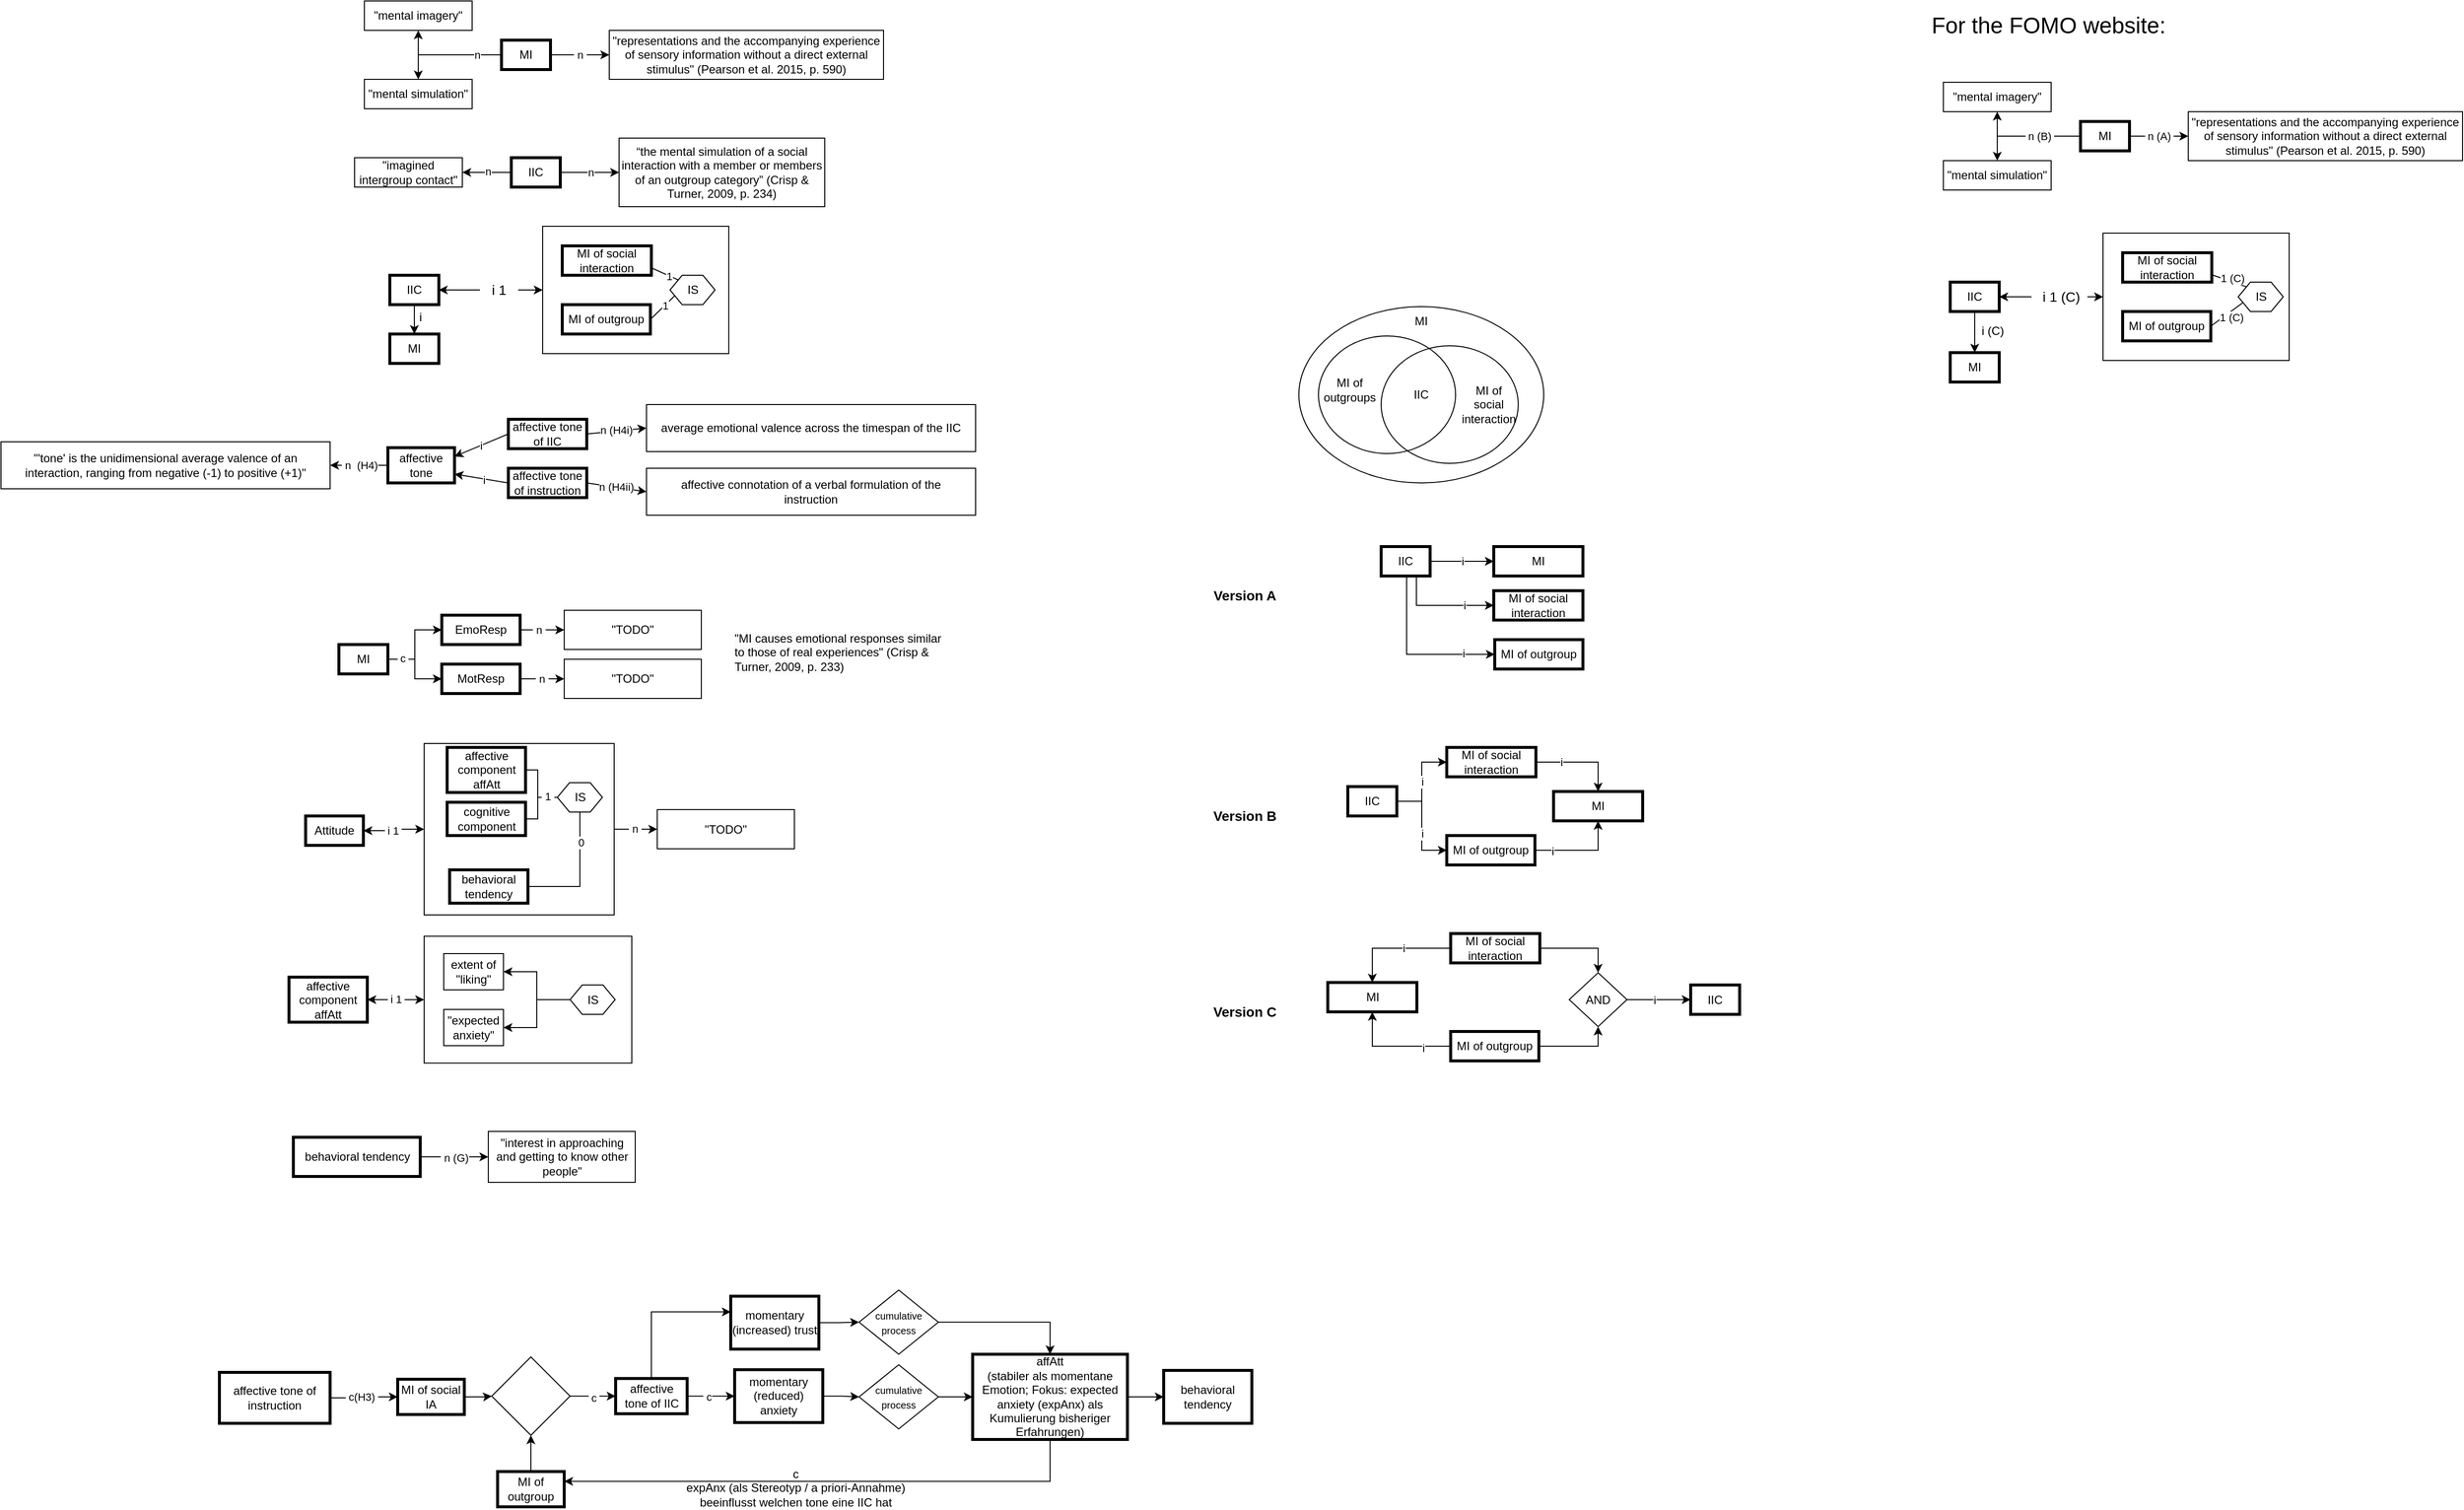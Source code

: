 <mxfile version="22.1.18" type="device">
  <diagram name="Seite-1" id="5yZLBT5A5RAoVS_Xg-lV">
    <mxGraphModel dx="1527" dy="442" grid="0" gridSize="10" guides="1" tooltips="1" connect="1" arrows="1" fold="1" page="1" pageScale="1" pageWidth="827" pageHeight="1169" math="0" shadow="0">
      <root>
        <mxCell id="0" />
        <mxCell id="1" parent="0" />
        <mxCell id="U7w9YXxzY0TWjTic5yac-33" style="edgeStyle=orthogonalEdgeStyle;rounded=0;orthogonalLoop=1;jettySize=auto;html=1;startArrow=classic;startFill=1;" parent="1" source="U7w9YXxzY0TWjTic5yac-24" target="U7w9YXxzY0TWjTic5yac-34" edge="1">
          <mxGeometry relative="1" as="geometry">
            <mxPoint x="100" y="883.0" as="targetPoint" />
          </mxGeometry>
        </mxCell>
        <mxCell id="U7w9YXxzY0TWjTic5yac-36" value="&amp;nbsp;i 1&amp;nbsp;" style="edgeLabel;html=1;align=center;verticalAlign=middle;resizable=0;points=[];" parent="U7w9YXxzY0TWjTic5yac-33" vertex="1" connectable="0">
          <mxGeometry x="0.002" y="-1" relative="1" as="geometry">
            <mxPoint as="offset" />
          </mxGeometry>
        </mxCell>
        <mxCell id="U7w9YXxzY0TWjTic5yac-37" style="edgeStyle=orthogonalEdgeStyle;rounded=0;orthogonalLoop=1;jettySize=auto;html=1;" parent="1" source="U7w9YXxzY0TWjTic5yac-24" target="U7w9YXxzY0TWjTic5yac-21" edge="1">
          <mxGeometry relative="1" as="geometry" />
        </mxCell>
        <mxCell id="U7w9YXxzY0TWjTic5yac-38" value="&amp;nbsp;n&amp;nbsp;" style="edgeLabel;html=1;align=center;verticalAlign=middle;resizable=0;points=[];" parent="U7w9YXxzY0TWjTic5yac-37" vertex="1" connectable="0">
          <mxGeometry x="-0.078" y="1" relative="1" as="geometry">
            <mxPoint as="offset" />
          </mxGeometry>
        </mxCell>
        <mxCell id="U7w9YXxzY0TWjTic5yac-24" value="" style="rounded=0;whiteSpace=wrap;html=1;" parent="1" vertex="1">
          <mxGeometry x="157" y="796" width="194" height="175" as="geometry" />
        </mxCell>
        <mxCell id="WUrqiauPszfEcTlT8KK8-7" value="" style="rounded=0;whiteSpace=wrap;html=1;" parent="1" vertex="1">
          <mxGeometry x="278" y="268" width="190" height="130" as="geometry" />
        </mxCell>
        <mxCell id="HkP_gd-xjNYq4AOfFM9T-7" style="edgeStyle=orthogonalEdgeStyle;rounded=0;orthogonalLoop=1;jettySize=auto;html=1;" parent="1" source="HkP_gd-xjNYq4AOfFM9T-1" target="HkP_gd-xjNYq4AOfFM9T-5" edge="1">
          <mxGeometry relative="1" as="geometry" />
        </mxCell>
        <mxCell id="HkP_gd-xjNYq4AOfFM9T-8" style="edgeStyle=orthogonalEdgeStyle;rounded=0;orthogonalLoop=1;jettySize=auto;html=1;" parent="1" source="HkP_gd-xjNYq4AOfFM9T-1" target="HkP_gd-xjNYq4AOfFM9T-2" edge="1">
          <mxGeometry relative="1" as="geometry" />
        </mxCell>
        <mxCell id="HkP_gd-xjNYq4AOfFM9T-9" value="n" style="edgeLabel;html=1;align=center;verticalAlign=middle;resizable=0;points=[];" parent="HkP_gd-xjNYq4AOfFM9T-8" vertex="1" connectable="0">
          <mxGeometry x="-0.545" relative="1" as="geometry">
            <mxPoint as="offset" />
          </mxGeometry>
        </mxCell>
        <mxCell id="b0rjAcDf9z5aJyuMgeFr-4" style="edgeStyle=orthogonalEdgeStyle;rounded=0;orthogonalLoop=1;jettySize=auto;html=1;" parent="1" source="HkP_gd-xjNYq4AOfFM9T-1" target="HkP_gd-xjNYq4AOfFM9T-10" edge="1">
          <mxGeometry relative="1" as="geometry" />
        </mxCell>
        <mxCell id="b0rjAcDf9z5aJyuMgeFr-5" value="&amp;nbsp;n&amp;nbsp;" style="edgeLabel;html=1;align=center;verticalAlign=middle;resizable=0;points=[];" parent="b0rjAcDf9z5aJyuMgeFr-4" vertex="1" connectable="0">
          <mxGeometry x="-0.001" relative="1" as="geometry">
            <mxPoint as="offset" />
          </mxGeometry>
        </mxCell>
        <mxCell id="HkP_gd-xjNYq4AOfFM9T-1" value="MI" style="rounded=0;whiteSpace=wrap;html=1;strokeWidth=3;" parent="1" vertex="1">
          <mxGeometry x="236" y="78" width="50" height="30" as="geometry" />
        </mxCell>
        <mxCell id="HkP_gd-xjNYq4AOfFM9T-2" value="&quot;mental imagery&quot;" style="rounded=0;whiteSpace=wrap;html=1;" parent="1" vertex="1">
          <mxGeometry x="96" y="38" width="110" height="30" as="geometry" />
        </mxCell>
        <mxCell id="HkP_gd-xjNYq4AOfFM9T-5" value="&quot;mental simulation&quot;" style="rounded=0;whiteSpace=wrap;html=1;" parent="1" vertex="1">
          <mxGeometry x="96" y="118" width="110" height="30" as="geometry" />
        </mxCell>
        <mxCell id="HkP_gd-xjNYq4AOfFM9T-10" value="&quot;representations and the accompanying experience of sensory information without a direct external stimulus&quot; (Pearson et al. 2015, p. 590)" style="rounded=0;whiteSpace=wrap;html=1;" parent="1" vertex="1">
          <mxGeometry x="346" y="68" width="280" height="50" as="geometry" />
        </mxCell>
        <mxCell id="HkP_gd-xjNYq4AOfFM9T-13" style="edgeStyle=orthogonalEdgeStyle;rounded=0;orthogonalLoop=1;jettySize=auto;html=1;" parent="1" source="HkP_gd-xjNYq4AOfFM9T-11" target="HkP_gd-xjNYq4AOfFM9T-12" edge="1">
          <mxGeometry relative="1" as="geometry" />
        </mxCell>
        <mxCell id="HkP_gd-xjNYq4AOfFM9T-14" value="n" style="edgeLabel;html=1;align=center;verticalAlign=middle;resizable=0;points=[];" parent="HkP_gd-xjNYq4AOfFM9T-13" vertex="1" connectable="0">
          <mxGeometry x="0.033" relative="1" as="geometry">
            <mxPoint as="offset" />
          </mxGeometry>
        </mxCell>
        <mxCell id="HkP_gd-xjNYq4AOfFM9T-16" style="edgeStyle=orthogonalEdgeStyle;rounded=0;orthogonalLoop=1;jettySize=auto;html=1;" parent="1" source="HkP_gd-xjNYq4AOfFM9T-11" target="HkP_gd-xjNYq4AOfFM9T-15" edge="1">
          <mxGeometry relative="1" as="geometry" />
        </mxCell>
        <mxCell id="HkP_gd-xjNYq4AOfFM9T-17" value="n" style="edgeLabel;html=1;align=center;verticalAlign=middle;resizable=0;points=[];" parent="HkP_gd-xjNYq4AOfFM9T-16" vertex="1" connectable="0">
          <mxGeometry x="-0.05" y="-1" relative="1" as="geometry">
            <mxPoint as="offset" />
          </mxGeometry>
        </mxCell>
        <mxCell id="HkP_gd-xjNYq4AOfFM9T-11" value="IIC" style="rounded=0;whiteSpace=wrap;html=1;strokeWidth=3;" parent="1" vertex="1">
          <mxGeometry x="246" y="198" width="50" height="30" as="geometry" />
        </mxCell>
        <mxCell id="HkP_gd-xjNYq4AOfFM9T-12" value="“the mental simulation of a social interaction with a member or members of an outgroup category” (Crisp &amp;amp; Turner, 2009, p. 234)" style="rounded=0;whiteSpace=wrap;html=1;" parent="1" vertex="1">
          <mxGeometry x="356" y="178" width="210" height="70" as="geometry" />
        </mxCell>
        <mxCell id="HkP_gd-xjNYq4AOfFM9T-15" value="&quot;imagined intergroup contact&quot;" style="rounded=0;whiteSpace=wrap;html=1;" parent="1" vertex="1">
          <mxGeometry x="86" y="198" width="110" height="30" as="geometry" />
        </mxCell>
        <mxCell id="HkP_gd-xjNYq4AOfFM9T-21" value="" style="ellipse;whiteSpace=wrap;html=1;" parent="1" vertex="1">
          <mxGeometry x="1050" y="350" width="250" height="180" as="geometry" />
        </mxCell>
        <mxCell id="HkP_gd-xjNYq4AOfFM9T-22" value="" style="ellipse;whiteSpace=wrap;html=1;fillColor=none;" parent="1" vertex="1">
          <mxGeometry x="1070" y="380" width="140" height="120" as="geometry" />
        </mxCell>
        <mxCell id="HkP_gd-xjNYq4AOfFM9T-23" value="" style="ellipse;whiteSpace=wrap;html=1;fillColor=none;" parent="1" vertex="1">
          <mxGeometry x="1134" y="390" width="140" height="120" as="geometry" />
        </mxCell>
        <mxCell id="HkP_gd-xjNYq4AOfFM9T-24" value="MI" style="text;html=1;strokeColor=none;fillColor=none;align=center;verticalAlign=middle;whiteSpace=wrap;rounded=0;" parent="1" vertex="1">
          <mxGeometry x="1145" y="350" width="60" height="30" as="geometry" />
        </mxCell>
        <mxCell id="HkP_gd-xjNYq4AOfFM9T-25" value="MI of social interaction" style="text;html=1;strokeColor=none;fillColor=none;align=center;verticalAlign=middle;whiteSpace=wrap;rounded=0;" parent="1" vertex="1">
          <mxGeometry x="1214" y="435" width="60" height="30" as="geometry" />
        </mxCell>
        <mxCell id="HkP_gd-xjNYq4AOfFM9T-26" value="MI of outgroups" style="text;html=1;strokeColor=none;fillColor=none;align=center;verticalAlign=middle;whiteSpace=wrap;rounded=0;" parent="1" vertex="1">
          <mxGeometry x="1070" y="420" width="64" height="30" as="geometry" />
        </mxCell>
        <mxCell id="HkP_gd-xjNYq4AOfFM9T-27" value="IIC" style="text;html=1;strokeColor=none;fillColor=none;align=center;verticalAlign=middle;whiteSpace=wrap;rounded=0;" parent="1" vertex="1">
          <mxGeometry x="1145" y="425" width="60" height="30" as="geometry" />
        </mxCell>
        <mxCell id="HkP_gd-xjNYq4AOfFM9T-28" value="MI" style="rounded=0;whiteSpace=wrap;html=1;strokeWidth=3;" parent="1" vertex="1">
          <mxGeometry x="1249" y="595" width="91" height="30" as="geometry" />
        </mxCell>
        <mxCell id="HkP_gd-xjNYq4AOfFM9T-30" value="i" style="edgeStyle=orthogonalEdgeStyle;rounded=0;orthogonalLoop=1;jettySize=auto;html=1;" parent="1" source="HkP_gd-xjNYq4AOfFM9T-29" target="HkP_gd-xjNYq4AOfFM9T-28" edge="1">
          <mxGeometry relative="1" as="geometry" />
        </mxCell>
        <mxCell id="HkP_gd-xjNYq4AOfFM9T-33" style="edgeStyle=orthogonalEdgeStyle;rounded=0;orthogonalLoop=1;jettySize=auto;html=1;entryX=0;entryY=0.5;entryDx=0;entryDy=0;" parent="1" source="HkP_gd-xjNYq4AOfFM9T-29" target="HkP_gd-xjNYq4AOfFM9T-31" edge="1">
          <mxGeometry relative="1" as="geometry">
            <Array as="points">
              <mxPoint x="1170" y="655" />
            </Array>
          </mxGeometry>
        </mxCell>
        <mxCell id="HkP_gd-xjNYq4AOfFM9T-35" value="i" style="edgeLabel;html=1;align=center;verticalAlign=middle;resizable=0;points=[];" parent="HkP_gd-xjNYq4AOfFM9T-33" vertex="1" connectable="0">
          <mxGeometry x="0.45" relative="1" as="geometry">
            <mxPoint as="offset" />
          </mxGeometry>
        </mxCell>
        <mxCell id="HkP_gd-xjNYq4AOfFM9T-34" style="edgeStyle=orthogonalEdgeStyle;rounded=0;orthogonalLoop=1;jettySize=auto;html=1;entryX=0;entryY=0.5;entryDx=0;entryDy=0;" parent="1" source="HkP_gd-xjNYq4AOfFM9T-29" target="HkP_gd-xjNYq4AOfFM9T-32" edge="1">
          <mxGeometry relative="1" as="geometry">
            <Array as="points">
              <mxPoint x="1160" y="705" />
            </Array>
          </mxGeometry>
        </mxCell>
        <mxCell id="HkP_gd-xjNYq4AOfFM9T-36" value="i" style="edgeLabel;html=1;align=center;verticalAlign=middle;resizable=0;points=[];" parent="HkP_gd-xjNYq4AOfFM9T-34" vertex="1" connectable="0">
          <mxGeometry x="0.624" y="1" relative="1" as="geometry">
            <mxPoint as="offset" />
          </mxGeometry>
        </mxCell>
        <mxCell id="HkP_gd-xjNYq4AOfFM9T-29" value="IIC" style="rounded=0;whiteSpace=wrap;html=1;strokeWidth=3;" parent="1" vertex="1">
          <mxGeometry x="1134" y="595" width="50" height="30" as="geometry" />
        </mxCell>
        <mxCell id="HkP_gd-xjNYq4AOfFM9T-31" value="MI of social interaction" style="rounded=0;whiteSpace=wrap;html=1;strokeWidth=3;" parent="1" vertex="1">
          <mxGeometry x="1249" y="640" width="91" height="30" as="geometry" />
        </mxCell>
        <mxCell id="HkP_gd-xjNYq4AOfFM9T-32" value="MI of outgroup" style="rounded=0;whiteSpace=wrap;html=1;strokeWidth=3;" parent="1" vertex="1">
          <mxGeometry x="1250" y="690" width="90" height="30" as="geometry" />
        </mxCell>
        <mxCell id="HkP_gd-xjNYq4AOfFM9T-37" value="&lt;b&gt;&lt;font style=&quot;font-size: 14px;&quot;&gt;Version A&lt;/font&gt;&lt;/b&gt;" style="text;html=1;strokeColor=none;fillColor=none;align=center;verticalAlign=middle;whiteSpace=wrap;rounded=0;" parent="1" vertex="1">
          <mxGeometry x="950" y="630" width="90" height="30" as="geometry" />
        </mxCell>
        <mxCell id="HkP_gd-xjNYq4AOfFM9T-38" value="MI" style="rounded=0;whiteSpace=wrap;html=1;strokeWidth=3;" parent="1" vertex="1">
          <mxGeometry x="1310" y="845" width="91" height="30" as="geometry" />
        </mxCell>
        <mxCell id="HkP_gd-xjNYq4AOfFM9T-39" value="i" style="edgeStyle=orthogonalEdgeStyle;rounded=0;orthogonalLoop=1;jettySize=auto;html=1;entryX=0;entryY=0.5;entryDx=0;entryDy=0;" parent="1" source="HkP_gd-xjNYq4AOfFM9T-44" target="HkP_gd-xjNYq4AOfFM9T-45" edge="1">
          <mxGeometry relative="1" as="geometry" />
        </mxCell>
        <mxCell id="HkP_gd-xjNYq4AOfFM9T-40" style="edgeStyle=orthogonalEdgeStyle;rounded=0;orthogonalLoop=1;jettySize=auto;html=1;entryX=1;entryY=0.5;entryDx=0;entryDy=0;startArrow=classic;startFill=1;endArrow=none;endFill=0;exitX=0.5;exitY=0;exitDx=0;exitDy=0;" parent="1" source="HkP_gd-xjNYq4AOfFM9T-38" target="HkP_gd-xjNYq4AOfFM9T-45" edge="1">
          <mxGeometry relative="1" as="geometry" />
        </mxCell>
        <mxCell id="HkP_gd-xjNYq4AOfFM9T-41" value="i" style="edgeLabel;html=1;align=center;verticalAlign=middle;resizable=0;points=[];" parent="HkP_gd-xjNYq4AOfFM9T-40" vertex="1" connectable="0">
          <mxGeometry x="0.45" relative="1" as="geometry">
            <mxPoint as="offset" />
          </mxGeometry>
        </mxCell>
        <mxCell id="HkP_gd-xjNYq4AOfFM9T-42" style="edgeStyle=orthogonalEdgeStyle;rounded=0;orthogonalLoop=1;jettySize=auto;html=1;entryX=1;entryY=0.5;entryDx=0;entryDy=0;startArrow=classic;startFill=1;endArrow=none;endFill=0;exitX=0.5;exitY=1;exitDx=0;exitDy=0;" parent="1" source="HkP_gd-xjNYq4AOfFM9T-38" target="HkP_gd-xjNYq4AOfFM9T-46" edge="1">
          <mxGeometry relative="1" as="geometry" />
        </mxCell>
        <mxCell id="HkP_gd-xjNYq4AOfFM9T-43" value="i" style="edgeLabel;html=1;align=center;verticalAlign=middle;resizable=0;points=[];" parent="HkP_gd-xjNYq4AOfFM9T-42" vertex="1" connectable="0">
          <mxGeometry x="0.624" y="1" relative="1" as="geometry">
            <mxPoint as="offset" />
          </mxGeometry>
        </mxCell>
        <mxCell id="HkP_gd-xjNYq4AOfFM9T-48" style="edgeStyle=orthogonalEdgeStyle;rounded=0;orthogonalLoop=1;jettySize=auto;html=1;entryX=0;entryY=0.5;entryDx=0;entryDy=0;" parent="1" source="HkP_gd-xjNYq4AOfFM9T-44" target="HkP_gd-xjNYq4AOfFM9T-46" edge="1">
          <mxGeometry relative="1" as="geometry" />
        </mxCell>
        <mxCell id="HkP_gd-xjNYq4AOfFM9T-49" value="i" style="edgeLabel;html=1;align=center;verticalAlign=middle;resizable=0;points=[];" parent="HkP_gd-xjNYq4AOfFM9T-48" vertex="1" connectable="0">
          <mxGeometry x="0.139" relative="1" as="geometry">
            <mxPoint y="1" as="offset" />
          </mxGeometry>
        </mxCell>
        <mxCell id="HkP_gd-xjNYq4AOfFM9T-44" value="IIC" style="rounded=0;whiteSpace=wrap;html=1;strokeWidth=3;" parent="1" vertex="1">
          <mxGeometry x="1100" y="840" width="50" height="30" as="geometry" />
        </mxCell>
        <mxCell id="HkP_gd-xjNYq4AOfFM9T-45" value="MI of social interaction" style="rounded=0;whiteSpace=wrap;html=1;strokeWidth=3;" parent="1" vertex="1">
          <mxGeometry x="1201" y="800" width="91" height="30" as="geometry" />
        </mxCell>
        <mxCell id="HkP_gd-xjNYq4AOfFM9T-46" value="MI of outgroup" style="rounded=0;whiteSpace=wrap;html=1;strokeWidth=3;" parent="1" vertex="1">
          <mxGeometry x="1201" y="890" width="90" height="30" as="geometry" />
        </mxCell>
        <mxCell id="HkP_gd-xjNYq4AOfFM9T-47" value="&lt;b&gt;&lt;font style=&quot;font-size: 14px;&quot;&gt;Version B&lt;/font&gt;&lt;/b&gt;" style="text;html=1;strokeColor=none;fillColor=none;align=center;verticalAlign=middle;whiteSpace=wrap;rounded=0;" parent="1" vertex="1">
          <mxGeometry x="950" y="855" width="90" height="30" as="geometry" />
        </mxCell>
        <mxCell id="HkP_gd-xjNYq4AOfFM9T-50" value="MI" style="rounded=0;whiteSpace=wrap;html=1;strokeWidth=3;" parent="1" vertex="1">
          <mxGeometry x="1079.5" y="1040" width="91" height="30" as="geometry" />
        </mxCell>
        <mxCell id="HkP_gd-xjNYq4AOfFM9T-58" value="IIC" style="rounded=0;whiteSpace=wrap;html=1;strokeWidth=3;" parent="1" vertex="1">
          <mxGeometry x="1450" y="1042.5" width="50" height="30" as="geometry" />
        </mxCell>
        <mxCell id="HkP_gd-xjNYq4AOfFM9T-62" style="edgeStyle=orthogonalEdgeStyle;rounded=0;orthogonalLoop=1;jettySize=auto;html=1;entryX=0.5;entryY=0;entryDx=0;entryDy=0;" parent="1" source="HkP_gd-xjNYq4AOfFM9T-59" target="HkP_gd-xjNYq4AOfFM9T-50" edge="1">
          <mxGeometry relative="1" as="geometry" />
        </mxCell>
        <mxCell id="HkP_gd-xjNYq4AOfFM9T-63" value="i" style="edgeLabel;html=1;align=center;verticalAlign=middle;resizable=0;points=[];" parent="HkP_gd-xjNYq4AOfFM9T-62" vertex="1" connectable="0">
          <mxGeometry x="-0.157" relative="1" as="geometry">
            <mxPoint as="offset" />
          </mxGeometry>
        </mxCell>
        <mxCell id="HkP_gd-xjNYq4AOfFM9T-67" style="edgeStyle=orthogonalEdgeStyle;rounded=0;orthogonalLoop=1;jettySize=auto;html=1;entryX=0.5;entryY=0;entryDx=0;entryDy=0;" parent="1" source="HkP_gd-xjNYq4AOfFM9T-59" target="HkP_gd-xjNYq4AOfFM9T-66" edge="1">
          <mxGeometry relative="1" as="geometry" />
        </mxCell>
        <mxCell id="HkP_gd-xjNYq4AOfFM9T-59" value="MI of social interaction" style="rounded=0;whiteSpace=wrap;html=1;strokeWidth=3;" parent="1" vertex="1">
          <mxGeometry x="1205" y="990" width="91" height="30" as="geometry" />
        </mxCell>
        <mxCell id="HkP_gd-xjNYq4AOfFM9T-64" style="edgeStyle=orthogonalEdgeStyle;rounded=0;orthogonalLoop=1;jettySize=auto;html=1;entryX=0.5;entryY=1;entryDx=0;entryDy=0;" parent="1" source="HkP_gd-xjNYq4AOfFM9T-60" target="HkP_gd-xjNYq4AOfFM9T-50" edge="1">
          <mxGeometry relative="1" as="geometry" />
        </mxCell>
        <mxCell id="HkP_gd-xjNYq4AOfFM9T-65" value="i" style="edgeLabel;html=1;align=center;verticalAlign=middle;resizable=0;points=[];" parent="HkP_gd-xjNYq4AOfFM9T-64" vertex="1" connectable="0">
          <mxGeometry x="-0.487" y="2" relative="1" as="geometry">
            <mxPoint x="1" as="offset" />
          </mxGeometry>
        </mxCell>
        <mxCell id="HkP_gd-xjNYq4AOfFM9T-68" style="edgeStyle=orthogonalEdgeStyle;rounded=0;orthogonalLoop=1;jettySize=auto;html=1;entryX=0.5;entryY=1;entryDx=0;entryDy=0;" parent="1" source="HkP_gd-xjNYq4AOfFM9T-60" target="HkP_gd-xjNYq4AOfFM9T-66" edge="1">
          <mxGeometry relative="1" as="geometry" />
        </mxCell>
        <mxCell id="HkP_gd-xjNYq4AOfFM9T-60" value="MI of outgroup" style="rounded=0;whiteSpace=wrap;html=1;strokeWidth=3;" parent="1" vertex="1">
          <mxGeometry x="1205" y="1090" width="90" height="30" as="geometry" />
        </mxCell>
        <mxCell id="HkP_gd-xjNYq4AOfFM9T-61" value="&lt;b&gt;&lt;font style=&quot;font-size: 14px;&quot;&gt;Version C&lt;/font&gt;&lt;/b&gt;" style="text;html=1;strokeColor=none;fillColor=none;align=center;verticalAlign=middle;whiteSpace=wrap;rounded=0;" parent="1" vertex="1">
          <mxGeometry x="950" y="1055" width="90" height="30" as="geometry" />
        </mxCell>
        <mxCell id="HkP_gd-xjNYq4AOfFM9T-70" style="edgeStyle=orthogonalEdgeStyle;rounded=0;orthogonalLoop=1;jettySize=auto;html=1;entryX=0;entryY=0.5;entryDx=0;entryDy=0;" parent="1" source="HkP_gd-xjNYq4AOfFM9T-66" target="HkP_gd-xjNYq4AOfFM9T-58" edge="1">
          <mxGeometry relative="1" as="geometry" />
        </mxCell>
        <mxCell id="HkP_gd-xjNYq4AOfFM9T-71" value="i" style="edgeLabel;html=1;align=center;verticalAlign=middle;resizable=0;points=[];" parent="HkP_gd-xjNYq4AOfFM9T-70" vertex="1" connectable="0">
          <mxGeometry x="-0.139" y="1" relative="1" as="geometry">
            <mxPoint y="1" as="offset" />
          </mxGeometry>
        </mxCell>
        <mxCell id="HkP_gd-xjNYq4AOfFM9T-66" value="AND" style="rhombus;whiteSpace=wrap;html=1;" parent="1" vertex="1">
          <mxGeometry x="1326" y="1030" width="59" height="55" as="geometry" />
        </mxCell>
        <mxCell id="WUrqiauPszfEcTlT8KK8-2" style="edgeStyle=orthogonalEdgeStyle;rounded=0;orthogonalLoop=1;jettySize=auto;html=1;entryX=0;entryY=0.5;entryDx=0;entryDy=0;startArrow=classic;startFill=1;" parent="1" source="WUrqiauPszfEcTlT8KK8-4" target="WUrqiauPszfEcTlT8KK8-7" edge="1">
          <mxGeometry relative="1" as="geometry" />
        </mxCell>
        <mxCell id="WUrqiauPszfEcTlT8KK8-3" value="i" style="edgeLabel;html=1;align=center;verticalAlign=middle;resizable=0;points=[];" parent="WUrqiauPszfEcTlT8KK8-2" vertex="1" connectable="0">
          <mxGeometry x="0.139" relative="1" as="geometry">
            <mxPoint y="1" as="offset" />
          </mxGeometry>
        </mxCell>
        <mxCell id="WUrqiauPszfEcTlT8KK8-9" value="&lt;font style=&quot;font-size: 14px;&quot;&gt;&amp;nbsp; &amp;nbsp;i 1 &amp;nbsp;&amp;nbsp;&lt;/font&gt;" style="edgeLabel;html=1;align=center;verticalAlign=middle;resizable=0;points=[];" parent="WUrqiauPszfEcTlT8KK8-2" vertex="1" connectable="0">
          <mxGeometry x="0.151" relative="1" as="geometry">
            <mxPoint as="offset" />
          </mxGeometry>
        </mxCell>
        <mxCell id="b0rjAcDf9z5aJyuMgeFr-18" style="edgeStyle=orthogonalEdgeStyle;rounded=0;orthogonalLoop=1;jettySize=auto;html=1;" parent="1" source="WUrqiauPszfEcTlT8KK8-4" target="b0rjAcDf9z5aJyuMgeFr-17" edge="1">
          <mxGeometry relative="1" as="geometry" />
        </mxCell>
        <mxCell id="WUrqiauPszfEcTlT8KK8-4" value="IIC" style="rounded=0;whiteSpace=wrap;html=1;strokeWidth=3;" parent="1" vertex="1">
          <mxGeometry x="122" y="318" width="50" height="30" as="geometry" />
        </mxCell>
        <mxCell id="WUrqiauPszfEcTlT8KK8-5" value="MI of social interaction" style="rounded=0;whiteSpace=wrap;html=1;strokeWidth=3;" parent="1" vertex="1">
          <mxGeometry x="298" y="288" width="91" height="30" as="geometry" />
        </mxCell>
        <mxCell id="WUrqiauPszfEcTlT8KK8-6" value="MI of outgroup" style="rounded=0;whiteSpace=wrap;html=1;strokeWidth=3;" parent="1" vertex="1">
          <mxGeometry x="298" y="348" width="90" height="30" as="geometry" />
        </mxCell>
        <mxCell id="WUrqiauPszfEcTlT8KK8-11" style="rounded=0;orthogonalLoop=1;jettySize=auto;html=1;entryX=1;entryY=0.75;entryDx=0;entryDy=0;exitX=0.205;exitY=0.172;exitDx=0;exitDy=0;exitPerimeter=0;endArrow=none;endFill=0;" parent="1" source="WUrqiauPszfEcTlT8KK8-10" target="WUrqiauPszfEcTlT8KK8-5" edge="1">
          <mxGeometry relative="1" as="geometry" />
        </mxCell>
        <mxCell id="WUrqiauPszfEcTlT8KK8-13" value="1" style="edgeLabel;html=1;align=center;verticalAlign=middle;resizable=0;points=[];" parent="WUrqiauPszfEcTlT8KK8-11" vertex="1" connectable="0">
          <mxGeometry x="-0.276" relative="1" as="geometry">
            <mxPoint as="offset" />
          </mxGeometry>
        </mxCell>
        <mxCell id="WUrqiauPszfEcTlT8KK8-12" style="rounded=0;orthogonalLoop=1;jettySize=auto;html=1;exitX=0;exitY=0.75;exitDx=0;exitDy=0;entryX=1;entryY=0.5;entryDx=0;entryDy=0;endArrow=none;endFill=0;" parent="1" source="WUrqiauPszfEcTlT8KK8-10" target="WUrqiauPszfEcTlT8KK8-6" edge="1">
          <mxGeometry relative="1" as="geometry" />
        </mxCell>
        <mxCell id="WUrqiauPszfEcTlT8KK8-14" value="1" style="edgeLabel;html=1;align=center;verticalAlign=middle;resizable=0;points=[];" parent="WUrqiauPszfEcTlT8KK8-12" vertex="1" connectable="0">
          <mxGeometry x="-0.196" relative="1" as="geometry">
            <mxPoint as="offset" />
          </mxGeometry>
        </mxCell>
        <mxCell id="WUrqiauPszfEcTlT8KK8-10" value="IS" style="verticalLabelPosition=middle;verticalAlign=middle;html=1;shape=hexagon;perimeter=hexagonPerimeter2;arcSize=6;size=0.27;align=center;labelPosition=center;" parent="1" vertex="1">
          <mxGeometry x="408" y="318" width="46" height="30" as="geometry" />
        </mxCell>
        <mxCell id="b0rjAcDf9z5aJyuMgeFr-6" style="edgeStyle=orthogonalEdgeStyle;rounded=0;orthogonalLoop=1;jettySize=auto;html=1;" parent="1" source="b0rjAcDf9z5aJyuMgeFr-1" target="b0rjAcDf9z5aJyuMgeFr-3" edge="1">
          <mxGeometry relative="1" as="geometry" />
        </mxCell>
        <mxCell id="b0rjAcDf9z5aJyuMgeFr-15" style="edgeStyle=orthogonalEdgeStyle;rounded=0;orthogonalLoop=1;jettySize=auto;html=1;" parent="1" source="b0rjAcDf9z5aJyuMgeFr-1" target="b0rjAcDf9z5aJyuMgeFr-11" edge="1">
          <mxGeometry relative="1" as="geometry" />
        </mxCell>
        <mxCell id="b0rjAcDf9z5aJyuMgeFr-16" value="&amp;nbsp;c&amp;nbsp;" style="edgeLabel;html=1;align=center;verticalAlign=middle;resizable=0;points=[];" parent="b0rjAcDf9z5aJyuMgeFr-15" vertex="1" connectable="0">
          <mxGeometry x="-0.598" y="1" relative="1" as="geometry">
            <mxPoint as="offset" />
          </mxGeometry>
        </mxCell>
        <mxCell id="b0rjAcDf9z5aJyuMgeFr-1" value="MI" style="rounded=0;whiteSpace=wrap;html=1;strokeWidth=3;" parent="1" vertex="1">
          <mxGeometry x="70" y="695" width="50" height="30" as="geometry" />
        </mxCell>
        <mxCell id="b0rjAcDf9z5aJyuMgeFr-2" value="&quot;TODO&quot;" style="rounded=0;whiteSpace=wrap;html=1;" parent="1" vertex="1">
          <mxGeometry x="300" y="660" width="140" height="40" as="geometry" />
        </mxCell>
        <mxCell id="b0rjAcDf9z5aJyuMgeFr-9" style="edgeStyle=orthogonalEdgeStyle;rounded=0;orthogonalLoop=1;jettySize=auto;html=1;" parent="1" source="b0rjAcDf9z5aJyuMgeFr-3" target="b0rjAcDf9z5aJyuMgeFr-2" edge="1">
          <mxGeometry relative="1" as="geometry" />
        </mxCell>
        <mxCell id="b0rjAcDf9z5aJyuMgeFr-10" value="&amp;nbsp;n&amp;nbsp;" style="edgeLabel;html=1;align=center;verticalAlign=middle;resizable=0;points=[];" parent="b0rjAcDf9z5aJyuMgeFr-9" vertex="1" connectable="0">
          <mxGeometry x="-0.149" relative="1" as="geometry">
            <mxPoint as="offset" />
          </mxGeometry>
        </mxCell>
        <mxCell id="b0rjAcDf9z5aJyuMgeFr-3" value="EmoResp" style="rounded=0;whiteSpace=wrap;html=1;strokeWidth=3;" parent="1" vertex="1">
          <mxGeometry x="175" y="665" width="80" height="30" as="geometry" />
        </mxCell>
        <mxCell id="b0rjAcDf9z5aJyuMgeFr-8" value="&lt;span style=&quot;color: rgb(0, 0, 0); font-family: Helvetica; font-size: 12px; font-style: normal; font-variant-ligatures: normal; font-variant-caps: normal; font-weight: 400; letter-spacing: normal; orphans: 2; text-align: center; text-indent: 0px; text-transform: none; widows: 2; word-spacing: 0px; -webkit-text-stroke-width: 0px; background-color: rgb(251, 251, 251); text-decoration-thickness: initial; text-decoration-style: initial; text-decoration-color: initial; float: none; display: inline !important;&quot;&gt;&quot;MI causes emotional responses similar to those of real experiences&quot; (Crisp &amp;amp; Turner, 2009, p. 233)&lt;/span&gt;" style="text;whiteSpace=wrap;html=1;" parent="1" vertex="1">
          <mxGeometry x="472" y="675" width="220" height="50" as="geometry" />
        </mxCell>
        <mxCell id="b0rjAcDf9z5aJyuMgeFr-13" style="edgeStyle=orthogonalEdgeStyle;rounded=0;orthogonalLoop=1;jettySize=auto;html=1;" parent="1" source="b0rjAcDf9z5aJyuMgeFr-11" target="b0rjAcDf9z5aJyuMgeFr-12" edge="1">
          <mxGeometry relative="1" as="geometry" />
        </mxCell>
        <mxCell id="b0rjAcDf9z5aJyuMgeFr-14" value="&amp;nbsp;n&amp;nbsp;" style="edgeLabel;html=1;align=center;verticalAlign=middle;resizable=0;points=[];" parent="b0rjAcDf9z5aJyuMgeFr-13" vertex="1" connectable="0">
          <mxGeometry x="-0.022" relative="1" as="geometry">
            <mxPoint as="offset" />
          </mxGeometry>
        </mxCell>
        <mxCell id="b0rjAcDf9z5aJyuMgeFr-11" value="MotResp" style="rounded=0;whiteSpace=wrap;html=1;strokeWidth=3;" parent="1" vertex="1">
          <mxGeometry x="175" y="715" width="80" height="30" as="geometry" />
        </mxCell>
        <mxCell id="b0rjAcDf9z5aJyuMgeFr-12" value="&quot;TODO&quot;" style="rounded=0;whiteSpace=wrap;html=1;" parent="1" vertex="1">
          <mxGeometry x="300" y="710" width="140" height="40" as="geometry" />
        </mxCell>
        <mxCell id="b0rjAcDf9z5aJyuMgeFr-17" value="MI" style="rounded=0;whiteSpace=wrap;html=1;strokeWidth=3;" parent="1" vertex="1">
          <mxGeometry x="122" y="378" width="50" height="30" as="geometry" />
        </mxCell>
        <mxCell id="b0rjAcDf9z5aJyuMgeFr-19" value="i" style="text;html=1;align=center;verticalAlign=middle;resizable=0;points=[];autosize=1;strokeColor=none;fillColor=none;" parent="1" vertex="1">
          <mxGeometry x="138" y="346" width="30" height="30" as="geometry" />
        </mxCell>
        <mxCell id="U7w9YXxzY0TWjTic5yac-59" style="edgeStyle=orthogonalEdgeStyle;rounded=0;orthogonalLoop=1;jettySize=auto;html=1;" parent="1" source="U7w9YXxzY0TWjTic5yac-1" target="U7w9YXxzY0TWjTic5yac-49" edge="1">
          <mxGeometry relative="1" as="geometry" />
        </mxCell>
        <mxCell id="U7w9YXxzY0TWjTic5yac-1" value="MI of outgroup" style="rounded=0;whiteSpace=wrap;html=1;strokeWidth=3;" parent="1" vertex="1">
          <mxGeometry x="232" y="1539.25" width="68" height="36" as="geometry" />
        </mxCell>
        <mxCell id="U7w9YXxzY0TWjTic5yac-60" style="edgeStyle=orthogonalEdgeStyle;rounded=0;orthogonalLoop=1;jettySize=auto;html=1;" parent="1" source="U7w9YXxzY0TWjTic5yac-4" target="U7w9YXxzY0TWjTic5yac-49" edge="1">
          <mxGeometry relative="1" as="geometry" />
        </mxCell>
        <mxCell id="U7w9YXxzY0TWjTic5yac-4" value="MI of social IA" style="rounded=0;whiteSpace=wrap;html=1;strokeWidth=3;" parent="1" vertex="1">
          <mxGeometry x="130" y="1445" width="68" height="36" as="geometry" />
        </mxCell>
        <mxCell id="U7w9YXxzY0TWjTic5yac-18" style="edgeStyle=orthogonalEdgeStyle;rounded=0;orthogonalLoop=1;jettySize=auto;html=1;" parent="1" source="U7w9YXxzY0TWjTic5yac-5" target="U7w9YXxzY0TWjTic5yac-17" edge="1">
          <mxGeometry relative="1" as="geometry" />
        </mxCell>
        <mxCell id="U7w9YXxzY0TWjTic5yac-19" value="&amp;nbsp;c" style="edgeLabel;html=1;align=center;verticalAlign=middle;resizable=0;points=[];" parent="U7w9YXxzY0TWjTic5yac-18" vertex="1" connectable="0">
          <mxGeometry x="0.012" relative="1" as="geometry">
            <mxPoint x="-4" as="offset" />
          </mxGeometry>
        </mxCell>
        <mxCell id="U7w9YXxzY0TWjTic5yac-62" style="edgeStyle=orthogonalEdgeStyle;rounded=0;orthogonalLoop=1;jettySize=auto;html=1;" parent="1" source="U7w9YXxzY0TWjTic5yac-5" target="U7w9YXxzY0TWjTic5yac-61" edge="1">
          <mxGeometry relative="1" as="geometry">
            <Array as="points">
              <mxPoint x="389" y="1376.25" />
            </Array>
          </mxGeometry>
        </mxCell>
        <mxCell id="U7w9YXxzY0TWjTic5yac-5" value="affective tone of IIC" style="rounded=0;whiteSpace=wrap;html=1;strokeWidth=3;" parent="1" vertex="1">
          <mxGeometry x="352.5" y="1444.25" width="73" height="36" as="geometry" />
        </mxCell>
        <mxCell id="U7w9YXxzY0TWjTic5yac-12" style="edgeStyle=orthogonalEdgeStyle;rounded=0;orthogonalLoop=1;jettySize=auto;html=1;entryX=1;entryY=0.5;entryDx=0;entryDy=0;exitX=0;exitY=0.5;exitDx=0;exitDy=0;" parent="1" source="U7w9YXxzY0TWjTic5yac-6" target="U7w9YXxzY0TWjTic5yac-11" edge="1">
          <mxGeometry relative="1" as="geometry">
            <Array as="points">
              <mxPoint x="89" y="512" />
              <mxPoint x="89" y="512" />
            </Array>
          </mxGeometry>
        </mxCell>
        <mxCell id="U7w9YXxzY0TWjTic5yac-13" value="&amp;nbsp;n&amp;nbsp; (H4)" style="edgeLabel;html=1;align=center;verticalAlign=middle;resizable=0;points=[];" parent="U7w9YXxzY0TWjTic5yac-12" vertex="1" connectable="0">
          <mxGeometry x="0.516" relative="1" as="geometry">
            <mxPoint x="15" as="offset" />
          </mxGeometry>
        </mxCell>
        <mxCell id="U7w9YXxzY0TWjTic5yac-6" value="affective tone" style="rounded=0;whiteSpace=wrap;html=1;strokeWidth=3;" parent="1" vertex="1">
          <mxGeometry x="120" y="494" width="68" height="36" as="geometry" />
        </mxCell>
        <mxCell id="U7w9YXxzY0TWjTic5yac-11" value="&quot;&#39;tone&#39; is the unidimensional average valence of an interaction, ranging from negative (-1) to positive (+1)&quot;" style="rounded=0;whiteSpace=wrap;html=1;spacing=12;" parent="1" vertex="1">
          <mxGeometry x="-275" y="488" width="336" height="48" as="geometry" />
        </mxCell>
        <mxCell id="U7w9YXxzY0TWjTic5yac-15" style="edgeStyle=orthogonalEdgeStyle;rounded=0;orthogonalLoop=1;jettySize=auto;html=1;" parent="1" source="U7w9YXxzY0TWjTic5yac-14" target="U7w9YXxzY0TWjTic5yac-4" edge="1">
          <mxGeometry relative="1" as="geometry" />
        </mxCell>
        <mxCell id="U7w9YXxzY0TWjTic5yac-16" value="&amp;nbsp;c(H3)&amp;nbsp;" style="edgeLabel;html=1;align=center;verticalAlign=middle;resizable=0;points=[];" parent="U7w9YXxzY0TWjTic5yac-15" vertex="1" connectable="0">
          <mxGeometry x="0.027" y="1" relative="1" as="geometry">
            <mxPoint x="-3" y="1" as="offset" />
          </mxGeometry>
        </mxCell>
        <mxCell id="U7w9YXxzY0TWjTic5yac-14" value="affective tone of instruction" style="rounded=0;whiteSpace=wrap;html=1;strokeWidth=3;" parent="1" vertex="1">
          <mxGeometry x="-52" y="1438" width="113" height="52" as="geometry" />
        </mxCell>
        <mxCell id="U7w9YXxzY0TWjTic5yac-53" style="edgeStyle=orthogonalEdgeStyle;rounded=0;orthogonalLoop=1;jettySize=auto;html=1;" parent="1" source="U7w9YXxzY0TWjTic5yac-56" target="U7w9YXxzY0TWjTic5yac-52" edge="1">
          <mxGeometry relative="1" as="geometry" />
        </mxCell>
        <mxCell id="U7w9YXxzY0TWjTic5yac-17" value="momentary (reduced) anxiety" style="rounded=0;whiteSpace=wrap;html=1;strokeWidth=3;" parent="1" vertex="1">
          <mxGeometry x="474" y="1435.25" width="90" height="54" as="geometry" />
        </mxCell>
        <mxCell id="U7w9YXxzY0TWjTic5yac-20" value="affective component affAtt" style="rounded=0;whiteSpace=wrap;html=1;strokeWidth=3;" parent="1" vertex="1">
          <mxGeometry x="180.5" y="800" width="80" height="46" as="geometry" />
        </mxCell>
        <mxCell id="U7w9YXxzY0TWjTic5yac-21" value="&quot;TODO&quot;" style="rounded=0;whiteSpace=wrap;html=1;" parent="1" vertex="1">
          <mxGeometry x="395" y="863.5" width="140" height="40" as="geometry" />
        </mxCell>
        <mxCell id="U7w9YXxzY0TWjTic5yac-25" value="cognitive component" style="rounded=0;whiteSpace=wrap;html=1;strokeWidth=3;" parent="1" vertex="1">
          <mxGeometry x="180.5" y="856" width="80" height="34" as="geometry" />
        </mxCell>
        <mxCell id="U7w9YXxzY0TWjTic5yac-26" value="behavioral tendency" style="rounded=0;whiteSpace=wrap;html=1;strokeWidth=3;" parent="1" vertex="1">
          <mxGeometry x="183" y="925" width="80" height="34" as="geometry" />
        </mxCell>
        <mxCell id="U7w9YXxzY0TWjTic5yac-28" style="edgeStyle=orthogonalEdgeStyle;rounded=0;orthogonalLoop=1;jettySize=auto;html=1;endArrow=none;endFill=0;" parent="1" source="U7w9YXxzY0TWjTic5yac-27" target="U7w9YXxzY0TWjTic5yac-20" edge="1">
          <mxGeometry relative="1" as="geometry" />
        </mxCell>
        <mxCell id="U7w9YXxzY0TWjTic5yac-29" style="edgeStyle=orthogonalEdgeStyle;rounded=0;orthogonalLoop=1;jettySize=auto;html=1;endArrow=none;endFill=0;" parent="1" source="U7w9YXxzY0TWjTic5yac-27" target="U7w9YXxzY0TWjTic5yac-25" edge="1">
          <mxGeometry relative="1" as="geometry" />
        </mxCell>
        <mxCell id="U7w9YXxzY0TWjTic5yac-31" value="&amp;nbsp;1&amp;nbsp;" style="edgeLabel;html=1;align=center;verticalAlign=middle;resizable=0;points=[];" parent="U7w9YXxzY0TWjTic5yac-29" vertex="1" connectable="0">
          <mxGeometry x="-0.641" y="-1" relative="1" as="geometry">
            <mxPoint as="offset" />
          </mxGeometry>
        </mxCell>
        <mxCell id="U7w9YXxzY0TWjTic5yac-30" style="edgeStyle=orthogonalEdgeStyle;rounded=0;orthogonalLoop=1;jettySize=auto;html=1;exitX=0.5;exitY=1;exitDx=0;exitDy=0;entryX=1;entryY=0.5;entryDx=0;entryDy=0;endArrow=none;endFill=0;" parent="1" source="U7w9YXxzY0TWjTic5yac-27" target="U7w9YXxzY0TWjTic5yac-26" edge="1">
          <mxGeometry relative="1" as="geometry">
            <Array as="points" />
          </mxGeometry>
        </mxCell>
        <mxCell id="U7w9YXxzY0TWjTic5yac-32" value="&amp;nbsp;0&amp;nbsp;" style="edgeLabel;html=1;align=center;verticalAlign=middle;resizable=0;points=[];" parent="U7w9YXxzY0TWjTic5yac-30" vertex="1" connectable="0">
          <mxGeometry x="-0.526" y="1" relative="1" as="geometry">
            <mxPoint as="offset" />
          </mxGeometry>
        </mxCell>
        <mxCell id="U7w9YXxzY0TWjTic5yac-27" value="IS" style="verticalLabelPosition=middle;verticalAlign=middle;html=1;shape=hexagon;perimeter=hexagonPerimeter2;arcSize=6;size=0.27;align=center;labelPosition=center;" parent="1" vertex="1">
          <mxGeometry x="293" y="836" width="46" height="30" as="geometry" />
        </mxCell>
        <mxCell id="U7w9YXxzY0TWjTic5yac-34" value="Attitude" style="rounded=0;whiteSpace=wrap;html=1;strokeWidth=3;" parent="1" vertex="1">
          <mxGeometry x="36" y="870" width="59" height="30" as="geometry" />
        </mxCell>
        <mxCell id="U7w9YXxzY0TWjTic5yac-44" style="edgeStyle=orthogonalEdgeStyle;rounded=0;orthogonalLoop=1;jettySize=auto;html=1;" parent="1" source="U7w9YXxzY0TWjTic5yac-42" target="U7w9YXxzY0TWjTic5yac-43" edge="1">
          <mxGeometry relative="1" as="geometry" />
        </mxCell>
        <mxCell id="U7w9YXxzY0TWjTic5yac-45" value="&amp;nbsp;n (G)" style="edgeLabel;html=1;align=center;verticalAlign=middle;resizable=0;points=[];" parent="U7w9YXxzY0TWjTic5yac-44" vertex="1" connectable="0">
          <mxGeometry x="-0.014" y="-1" relative="1" as="geometry">
            <mxPoint as="offset" />
          </mxGeometry>
        </mxCell>
        <mxCell id="U7w9YXxzY0TWjTic5yac-42" value="behavioral tendency" style="rounded=0;whiteSpace=wrap;html=1;strokeWidth=3;" parent="1" vertex="1">
          <mxGeometry x="23.5" y="1198" width="129.5" height="40" as="geometry" />
        </mxCell>
        <mxCell id="U7w9YXxzY0TWjTic5yac-43" value="&quot;interest in approaching and getting to know other people&quot;" style="rounded=0;whiteSpace=wrap;html=1;" parent="1" vertex="1">
          <mxGeometry x="222.5" y="1192" width="150" height="52" as="geometry" />
        </mxCell>
        <mxCell id="U7w9YXxzY0TWjTic5yac-47" style="edgeStyle=orthogonalEdgeStyle;rounded=0;orthogonalLoop=1;jettySize=auto;html=1;" parent="1" source="U7w9YXxzY0TWjTic5yac-49" target="U7w9YXxzY0TWjTic5yac-5" edge="1">
          <mxGeometry relative="1" as="geometry">
            <mxPoint x="348.75" y="1468.25" as="sourcePoint" />
          </mxGeometry>
        </mxCell>
        <mxCell id="U7w9YXxzY0TWjTic5yac-48" value="&amp;nbsp;c&amp;nbsp;" style="edgeLabel;html=1;align=center;verticalAlign=middle;resizable=0;points=[];" parent="U7w9YXxzY0TWjTic5yac-47" vertex="1" connectable="0">
          <mxGeometry x="0.001" y="-1" relative="1" as="geometry">
            <mxPoint as="offset" />
          </mxGeometry>
        </mxCell>
        <mxCell id="U7w9YXxzY0TWjTic5yac-49" value="" style="rhombus;whiteSpace=wrap;html=1;" parent="1" vertex="1">
          <mxGeometry x="226" y="1422.25" width="80" height="80" as="geometry" />
        </mxCell>
        <mxCell id="U7w9YXxzY0TWjTic5yac-55" style="edgeStyle=orthogonalEdgeStyle;rounded=0;orthogonalLoop=1;jettySize=auto;html=1;" parent="1" source="U7w9YXxzY0TWjTic5yac-52" target="U7w9YXxzY0TWjTic5yac-54" edge="1">
          <mxGeometry relative="1" as="geometry" />
        </mxCell>
        <mxCell id="U7w9YXxzY0TWjTic5yac-58" style="edgeStyle=orthogonalEdgeStyle;rounded=0;orthogonalLoop=1;jettySize=auto;html=1;" parent="1" source="U7w9YXxzY0TWjTic5yac-52" target="U7w9YXxzY0TWjTic5yac-1" edge="1">
          <mxGeometry relative="1" as="geometry">
            <mxPoint x="213" y="1549.25" as="targetPoint" />
            <Array as="points">
              <mxPoint x="796" y="1549.25" />
              <mxPoint x="266" y="1549.25" />
              <mxPoint x="266" y="1550.25" />
            </Array>
          </mxGeometry>
        </mxCell>
        <mxCell id="U7w9YXxzY0TWjTic5yac-52" value="affAtt&lt;br&gt;(stabiler als momentane Emotion; Fokus: expected anxiety (expAnx) als Kumulierung bisheriger Erfahrungen)" style="rounded=0;whiteSpace=wrap;html=1;strokeWidth=3;" parent="1" vertex="1">
          <mxGeometry x="717" y="1419.5" width="158" height="87" as="geometry" />
        </mxCell>
        <mxCell id="U7w9YXxzY0TWjTic5yac-54" value="behavioral tendency" style="rounded=0;whiteSpace=wrap;html=1;strokeWidth=3;" parent="1" vertex="1">
          <mxGeometry x="912" y="1436" width="90" height="54" as="geometry" />
        </mxCell>
        <mxCell id="U7w9YXxzY0TWjTic5yac-57" value="" style="edgeStyle=orthogonalEdgeStyle;rounded=0;orthogonalLoop=1;jettySize=auto;html=1;" parent="1" source="U7w9YXxzY0TWjTic5yac-17" target="U7w9YXxzY0TWjTic5yac-56" edge="1">
          <mxGeometry relative="1" as="geometry">
            <mxPoint x="564" y="1462.25" as="sourcePoint" />
            <mxPoint x="667" y="1462.25" as="targetPoint" />
          </mxGeometry>
        </mxCell>
        <mxCell id="U7w9YXxzY0TWjTic5yac-56" value="&lt;font style=&quot;font-size: 10px;&quot;&gt;cumulative process&lt;/font&gt;" style="rhombus;whiteSpace=wrap;html=1;" parent="1" vertex="1">
          <mxGeometry x="601" y="1430.25" width="81" height="65.5" as="geometry" />
        </mxCell>
        <mxCell id="U7w9YXxzY0TWjTic5yac-64" style="edgeStyle=orthogonalEdgeStyle;rounded=0;orthogonalLoop=1;jettySize=auto;html=1;" parent="1" source="U7w9YXxzY0TWjTic5yac-61" target="U7w9YXxzY0TWjTic5yac-63" edge="1">
          <mxGeometry relative="1" as="geometry" />
        </mxCell>
        <mxCell id="U7w9YXxzY0TWjTic5yac-61" value="momentary (increased) trust" style="rounded=0;whiteSpace=wrap;html=1;strokeWidth=3;" parent="1" vertex="1">
          <mxGeometry x="470" y="1360.25" width="90" height="54" as="geometry" />
        </mxCell>
        <mxCell id="U7w9YXxzY0TWjTic5yac-65" style="edgeStyle=orthogonalEdgeStyle;rounded=0;orthogonalLoop=1;jettySize=auto;html=1;entryX=0.5;entryY=0;entryDx=0;entryDy=0;" parent="1" source="U7w9YXxzY0TWjTic5yac-63" target="U7w9YXxzY0TWjTic5yac-52" edge="1">
          <mxGeometry relative="1" as="geometry" />
        </mxCell>
        <mxCell id="U7w9YXxzY0TWjTic5yac-63" value="&lt;font style=&quot;font-size: 10px;&quot;&gt;cumulative process&lt;/font&gt;" style="rhombus;whiteSpace=wrap;html=1;" parent="1" vertex="1">
          <mxGeometry x="601" y="1354" width="81" height="65.5" as="geometry" />
        </mxCell>
        <mxCell id="U7w9YXxzY0TWjTic5yac-66" value="c&lt;br&gt;expAnx (als Stereotyp / a priori-Annahme) beeinflusst welchen tone eine IIC hat" style="text;html=1;strokeColor=none;fillColor=none;align=center;verticalAlign=middle;whiteSpace=wrap;rounded=0;" parent="1" vertex="1">
          <mxGeometry x="405" y="1537.25" width="263" height="37" as="geometry" />
        </mxCell>
        <mxCell id="U7w9YXxzY0TWjTic5yac-68" value="affective component affAtt" style="rounded=0;whiteSpace=wrap;html=1;strokeWidth=3;" parent="1" vertex="1">
          <mxGeometry x="19" y="1034.5" width="80" height="46" as="geometry" />
        </mxCell>
        <mxCell id="U7w9YXxzY0TWjTic5yac-69" value="" style="rounded=0;whiteSpace=wrap;html=1;" parent="1" vertex="1">
          <mxGeometry x="157" y="992.75" width="212" height="129.5" as="geometry" />
        </mxCell>
        <mxCell id="U7w9YXxzY0TWjTic5yac-70" style="edgeStyle=orthogonalEdgeStyle;rounded=0;orthogonalLoop=1;jettySize=auto;html=1;startArrow=classic;startFill=1;" parent="1" source="U7w9YXxzY0TWjTic5yac-69" target="U7w9YXxzY0TWjTic5yac-68" edge="1">
          <mxGeometry relative="1" as="geometry">
            <mxPoint x="108" y="1082" as="targetPoint" />
          </mxGeometry>
        </mxCell>
        <mxCell id="U7w9YXxzY0TWjTic5yac-71" value="&amp;nbsp;i 1&amp;nbsp;" style="edgeLabel;html=1;align=center;verticalAlign=middle;resizable=0;points=[];" parent="U7w9YXxzY0TWjTic5yac-70" vertex="1" connectable="0">
          <mxGeometry x="0.002" y="-1" relative="1" as="geometry">
            <mxPoint as="offset" />
          </mxGeometry>
        </mxCell>
        <mxCell id="U7w9YXxzY0TWjTic5yac-72" value="extent of &quot;liking&quot;" style="rounded=0;whiteSpace=wrap;html=1;" parent="1" vertex="1">
          <mxGeometry x="177" y="1010.5" width="61" height="37" as="geometry" />
        </mxCell>
        <mxCell id="U7w9YXxzY0TWjTic5yac-79" style="edgeStyle=orthogonalEdgeStyle;rounded=0;orthogonalLoop=1;jettySize=auto;html=1;" parent="1" source="U7w9YXxzY0TWjTic5yac-73" target="U7w9YXxzY0TWjTic5yac-72" edge="1">
          <mxGeometry relative="1" as="geometry" />
        </mxCell>
        <mxCell id="U7w9YXxzY0TWjTic5yac-80" style="edgeStyle=orthogonalEdgeStyle;rounded=0;orthogonalLoop=1;jettySize=auto;html=1;" parent="1" source="U7w9YXxzY0TWjTic5yac-73" target="U7w9YXxzY0TWjTic5yac-77" edge="1">
          <mxGeometry relative="1" as="geometry" />
        </mxCell>
        <mxCell id="U7w9YXxzY0TWjTic5yac-73" value="IS" style="verticalLabelPosition=middle;verticalAlign=middle;html=1;shape=hexagon;perimeter=hexagonPerimeter2;arcSize=6;size=0.27;align=center;labelPosition=center;" parent="1" vertex="1">
          <mxGeometry x="306" y="1042.5" width="46" height="30" as="geometry" />
        </mxCell>
        <mxCell id="U7w9YXxzY0TWjTic5yac-77" value="&quot;expected anxiety&quot;" style="rounded=0;whiteSpace=wrap;html=1;" parent="1" vertex="1">
          <mxGeometry x="177" y="1067.5" width="61" height="37" as="geometry" />
        </mxCell>
        <mxCell id="U7w9YXxzY0TWjTic5yac-90" value="" style="rounded=0;whiteSpace=wrap;html=1;" parent="1" vertex="1">
          <mxGeometry x="1871" y="275" width="190" height="130" as="geometry" />
        </mxCell>
        <mxCell id="U7w9YXxzY0TWjTic5yac-91" style="edgeStyle=orthogonalEdgeStyle;rounded=0;orthogonalLoop=1;jettySize=auto;html=1;entryX=0;entryY=0.5;entryDx=0;entryDy=0;startArrow=classic;startFill=1;" parent="1" source="U7w9YXxzY0TWjTic5yac-95" target="U7w9YXxzY0TWjTic5yac-90" edge="1">
          <mxGeometry relative="1" as="geometry" />
        </mxCell>
        <mxCell id="U7w9YXxzY0TWjTic5yac-92" value="i" style="edgeLabel;html=1;align=center;verticalAlign=middle;resizable=0;points=[];" parent="U7w9YXxzY0TWjTic5yac-91" vertex="1" connectable="0">
          <mxGeometry x="0.139" relative="1" as="geometry">
            <mxPoint y="1" as="offset" />
          </mxGeometry>
        </mxCell>
        <mxCell id="U7w9YXxzY0TWjTic5yac-93" value="&lt;font style=&quot;font-size: 14px;&quot;&gt;&amp;nbsp; &amp;nbsp;i 1 (C) &amp;nbsp;&lt;/font&gt;" style="edgeLabel;html=1;align=center;verticalAlign=middle;resizable=0;points=[];" parent="U7w9YXxzY0TWjTic5yac-91" vertex="1" connectable="0">
          <mxGeometry x="0.151" relative="1" as="geometry">
            <mxPoint as="offset" />
          </mxGeometry>
        </mxCell>
        <mxCell id="U7w9YXxzY0TWjTic5yac-94" style="edgeStyle=orthogonalEdgeStyle;rounded=0;orthogonalLoop=1;jettySize=auto;html=1;" parent="1" source="U7w9YXxzY0TWjTic5yac-95" target="U7w9YXxzY0TWjTic5yac-103" edge="1">
          <mxGeometry relative="1" as="geometry" />
        </mxCell>
        <mxCell id="U7w9YXxzY0TWjTic5yac-95" value="IIC" style="rounded=0;whiteSpace=wrap;html=1;strokeWidth=3;" parent="1" vertex="1">
          <mxGeometry x="1715" y="325" width="50" height="30" as="geometry" />
        </mxCell>
        <mxCell id="U7w9YXxzY0TWjTic5yac-96" value="MI of social interaction" style="rounded=0;whiteSpace=wrap;html=1;strokeWidth=3;" parent="1" vertex="1">
          <mxGeometry x="1891" y="295" width="91" height="30" as="geometry" />
        </mxCell>
        <mxCell id="U7w9YXxzY0TWjTic5yac-97" value="MI of outgroup" style="rounded=0;whiteSpace=wrap;html=1;strokeWidth=3;" parent="1" vertex="1">
          <mxGeometry x="1891" y="355" width="90" height="30" as="geometry" />
        </mxCell>
        <mxCell id="U7w9YXxzY0TWjTic5yac-98" style="rounded=0;orthogonalLoop=1;jettySize=auto;html=1;entryX=1;entryY=0.75;entryDx=0;entryDy=0;exitX=0.205;exitY=0.172;exitDx=0;exitDy=0;exitPerimeter=0;endArrow=none;endFill=0;" parent="1" source="U7w9YXxzY0TWjTic5yac-102" target="U7w9YXxzY0TWjTic5yac-96" edge="1">
          <mxGeometry relative="1" as="geometry" />
        </mxCell>
        <mxCell id="U7w9YXxzY0TWjTic5yac-99" value="1 (C)" style="edgeLabel;html=1;align=center;verticalAlign=middle;resizable=0;points=[];" parent="U7w9YXxzY0TWjTic5yac-98" vertex="1" connectable="0">
          <mxGeometry x="-0.276" relative="1" as="geometry">
            <mxPoint x="-2" y="-5" as="offset" />
          </mxGeometry>
        </mxCell>
        <mxCell id="U7w9YXxzY0TWjTic5yac-100" style="rounded=0;orthogonalLoop=1;jettySize=auto;html=1;exitX=0;exitY=0.75;exitDx=0;exitDy=0;entryX=1;entryY=0.5;entryDx=0;entryDy=0;endArrow=none;endFill=0;" parent="1" source="U7w9YXxzY0TWjTic5yac-102" target="U7w9YXxzY0TWjTic5yac-97" edge="1">
          <mxGeometry relative="1" as="geometry" />
        </mxCell>
        <mxCell id="U7w9YXxzY0TWjTic5yac-101" value="1 (C)" style="edgeLabel;html=1;align=center;verticalAlign=middle;resizable=0;points=[];" parent="U7w9YXxzY0TWjTic5yac-100" vertex="1" connectable="0">
          <mxGeometry x="-0.196" relative="1" as="geometry">
            <mxPoint x="1" y="5" as="offset" />
          </mxGeometry>
        </mxCell>
        <mxCell id="U7w9YXxzY0TWjTic5yac-102" value="IS" style="verticalLabelPosition=middle;verticalAlign=middle;html=1;shape=hexagon;perimeter=hexagonPerimeter2;arcSize=6;size=0.27;align=center;labelPosition=center;" parent="1" vertex="1">
          <mxGeometry x="2009" y="325" width="46" height="30" as="geometry" />
        </mxCell>
        <mxCell id="U7w9YXxzY0TWjTic5yac-103" value="MI" style="rounded=0;whiteSpace=wrap;html=1;strokeWidth=3;" parent="1" vertex="1">
          <mxGeometry x="1715" y="397" width="50" height="30" as="geometry" />
        </mxCell>
        <mxCell id="U7w9YXxzY0TWjTic5yac-104" value="i (C)" style="text;html=1;align=center;verticalAlign=middle;resizable=0;points=[];autosize=1;strokeColor=none;fillColor=none;" parent="1" vertex="1">
          <mxGeometry x="1737" y="362" width="41" height="26" as="geometry" />
        </mxCell>
        <mxCell id="U7w9YXxzY0TWjTic5yac-105" style="edgeStyle=orthogonalEdgeStyle;rounded=0;orthogonalLoop=1;jettySize=auto;html=1;" parent="1" source="U7w9YXxzY0TWjTic5yac-110" target="U7w9YXxzY0TWjTic5yac-112" edge="1">
          <mxGeometry relative="1" as="geometry" />
        </mxCell>
        <mxCell id="U7w9YXxzY0TWjTic5yac-106" style="edgeStyle=orthogonalEdgeStyle;rounded=0;orthogonalLoop=1;jettySize=auto;html=1;" parent="1" source="U7w9YXxzY0TWjTic5yac-110" target="U7w9YXxzY0TWjTic5yac-111" edge="1">
          <mxGeometry relative="1" as="geometry" />
        </mxCell>
        <mxCell id="U7w9YXxzY0TWjTic5yac-107" value="&amp;nbsp;n (B)&amp;nbsp;" style="edgeLabel;html=1;align=center;verticalAlign=middle;resizable=0;points=[];" parent="U7w9YXxzY0TWjTic5yac-106" vertex="1" connectable="0">
          <mxGeometry x="-0.545" relative="1" as="geometry">
            <mxPoint x="-17" as="offset" />
          </mxGeometry>
        </mxCell>
        <mxCell id="U7w9YXxzY0TWjTic5yac-108" style="edgeStyle=orthogonalEdgeStyle;rounded=0;orthogonalLoop=1;jettySize=auto;html=1;" parent="1" source="U7w9YXxzY0TWjTic5yac-110" target="U7w9YXxzY0TWjTic5yac-113" edge="1">
          <mxGeometry relative="1" as="geometry" />
        </mxCell>
        <mxCell id="U7w9YXxzY0TWjTic5yac-109" value="&amp;nbsp;n (A)&amp;nbsp;" style="edgeLabel;html=1;align=center;verticalAlign=middle;resizable=0;points=[];" parent="U7w9YXxzY0TWjTic5yac-108" vertex="1" connectable="0">
          <mxGeometry x="-0.001" relative="1" as="geometry">
            <mxPoint as="offset" />
          </mxGeometry>
        </mxCell>
        <mxCell id="U7w9YXxzY0TWjTic5yac-110" value="MI" style="rounded=0;whiteSpace=wrap;html=1;strokeWidth=3;" parent="1" vertex="1">
          <mxGeometry x="1848" y="161" width="50" height="30" as="geometry" />
        </mxCell>
        <mxCell id="U7w9YXxzY0TWjTic5yac-111" value="&quot;mental imagery&quot;" style="rounded=0;whiteSpace=wrap;html=1;" parent="1" vertex="1">
          <mxGeometry x="1708" y="121" width="110" height="30" as="geometry" />
        </mxCell>
        <mxCell id="U7w9YXxzY0TWjTic5yac-112" value="&quot;mental simulation&quot;" style="rounded=0;whiteSpace=wrap;html=1;" parent="1" vertex="1">
          <mxGeometry x="1708" y="201" width="110" height="30" as="geometry" />
        </mxCell>
        <mxCell id="U7w9YXxzY0TWjTic5yac-113" value="&quot;representations and the accompanying experience of sensory information without a direct external stimulus&quot; (Pearson et al. 2015, p. 590)" style="rounded=0;whiteSpace=wrap;html=1;" parent="1" vertex="1">
          <mxGeometry x="1958" y="151" width="280" height="50" as="geometry" />
        </mxCell>
        <mxCell id="U7w9YXxzY0TWjTic5yac-114" value="&lt;font style=&quot;font-size: 23px;&quot;&gt;For the FOMO website:&lt;/font&gt;" style="text;html=1;strokeColor=none;fillColor=none;align=center;verticalAlign=middle;whiteSpace=wrap;rounded=0;" parent="1" vertex="1">
          <mxGeometry x="1657" y="48" width="317" height="30" as="geometry" />
        </mxCell>
        <mxCell id="ZiBh4a0qxdJFFZUhAzvC-4" value="affective tone of IIC" style="rounded=0;whiteSpace=wrap;html=1;strokeWidth=3;" vertex="1" parent="1">
          <mxGeometry x="243" y="465" width="80" height="30" as="geometry" />
        </mxCell>
        <mxCell id="ZiBh4a0qxdJFFZUhAzvC-5" value="affective tone of instruction" style="rounded=0;whiteSpace=wrap;html=1;strokeWidth=3;" vertex="1" parent="1">
          <mxGeometry x="243" y="515" width="80" height="30" as="geometry" />
        </mxCell>
        <mxCell id="ZiBh4a0qxdJFFZUhAzvC-6" value="i" style="endArrow=classic;html=1;rounded=0;exitX=0;exitY=0.5;exitDx=0;exitDy=0;entryX=1;entryY=0.25;entryDx=0;entryDy=0;" edge="1" parent="1" source="ZiBh4a0qxdJFFZUhAzvC-4" target="U7w9YXxzY0TWjTic5yac-6">
          <mxGeometry width="50" height="50" relative="1" as="geometry">
            <mxPoint x="243" y="602" as="sourcePoint" />
            <mxPoint x="293" y="552" as="targetPoint" />
          </mxGeometry>
        </mxCell>
        <mxCell id="ZiBh4a0qxdJFFZUhAzvC-7" value="" style="endArrow=classic;html=1;rounded=0;exitX=0;exitY=0.5;exitDx=0;exitDy=0;entryX=1;entryY=0.75;entryDx=0;entryDy=0;" edge="1" parent="1" source="ZiBh4a0qxdJFFZUhAzvC-5" target="U7w9YXxzY0TWjTic5yac-6">
          <mxGeometry width="50" height="50" relative="1" as="geometry">
            <mxPoint x="253" y="490" as="sourcePoint" />
            <mxPoint x="198" y="513" as="targetPoint" />
          </mxGeometry>
        </mxCell>
        <mxCell id="ZiBh4a0qxdJFFZUhAzvC-10" value="i" style="edgeLabel;html=1;align=center;verticalAlign=middle;resizable=0;points=[];" vertex="1" connectable="0" parent="ZiBh4a0qxdJFFZUhAzvC-7">
          <mxGeometry x="-0.104" y="1" relative="1" as="geometry">
            <mxPoint as="offset" />
          </mxGeometry>
        </mxCell>
        <mxCell id="ZiBh4a0qxdJFFZUhAzvC-8" value="average emotional valence across the timespan of the IIC" style="rounded=0;whiteSpace=wrap;html=1;spacing=12;" vertex="1" parent="1">
          <mxGeometry x="384" y="450" width="336" height="48" as="geometry" />
        </mxCell>
        <mxCell id="ZiBh4a0qxdJFFZUhAzvC-9" value="affective connotation of a verbal formulation of the instruction" style="rounded=0;whiteSpace=wrap;html=1;spacing=12;" vertex="1" parent="1">
          <mxGeometry x="384" y="515" width="336" height="48" as="geometry" />
        </mxCell>
        <mxCell id="ZiBh4a0qxdJFFZUhAzvC-11" value="i" style="endArrow=classic;html=1;rounded=0;exitX=1;exitY=0.5;exitDx=0;exitDy=0;entryX=0;entryY=0.5;entryDx=0;entryDy=0;" edge="1" parent="1" source="ZiBh4a0qxdJFFZUhAzvC-4" target="ZiBh4a0qxdJFFZUhAzvC-8">
          <mxGeometry width="50" height="50" relative="1" as="geometry">
            <mxPoint x="253" y="490" as="sourcePoint" />
            <mxPoint x="198" y="513" as="targetPoint" />
          </mxGeometry>
        </mxCell>
        <mxCell id="ZiBh4a0qxdJFFZUhAzvC-12" value="n (H4i)" style="edgeLabel;html=1;align=center;verticalAlign=middle;resizable=0;points=[];" vertex="1" connectable="0" parent="ZiBh4a0qxdJFFZUhAzvC-11">
          <mxGeometry x="-0.041" y="1" relative="1" as="geometry">
            <mxPoint as="offset" />
          </mxGeometry>
        </mxCell>
        <mxCell id="ZiBh4a0qxdJFFZUhAzvC-13" value="i" style="endArrow=classic;html=1;rounded=0;exitX=1;exitY=0.5;exitDx=0;exitDy=0;entryX=0;entryY=0.5;entryDx=0;entryDy=0;" edge="1" parent="1" source="ZiBh4a0qxdJFFZUhAzvC-5" target="ZiBh4a0qxdJFFZUhAzvC-9">
          <mxGeometry width="50" height="50" relative="1" as="geometry">
            <mxPoint x="333" y="490" as="sourcePoint" />
            <mxPoint x="392" y="485" as="targetPoint" />
          </mxGeometry>
        </mxCell>
        <mxCell id="ZiBh4a0qxdJFFZUhAzvC-14" value="n (H4ii)" style="edgeLabel;html=1;align=center;verticalAlign=middle;resizable=0;points=[];" vertex="1" connectable="0" parent="ZiBh4a0qxdJFFZUhAzvC-13">
          <mxGeometry x="-0.041" y="1" relative="1" as="geometry">
            <mxPoint as="offset" />
          </mxGeometry>
        </mxCell>
      </root>
    </mxGraphModel>
  </diagram>
</mxfile>
